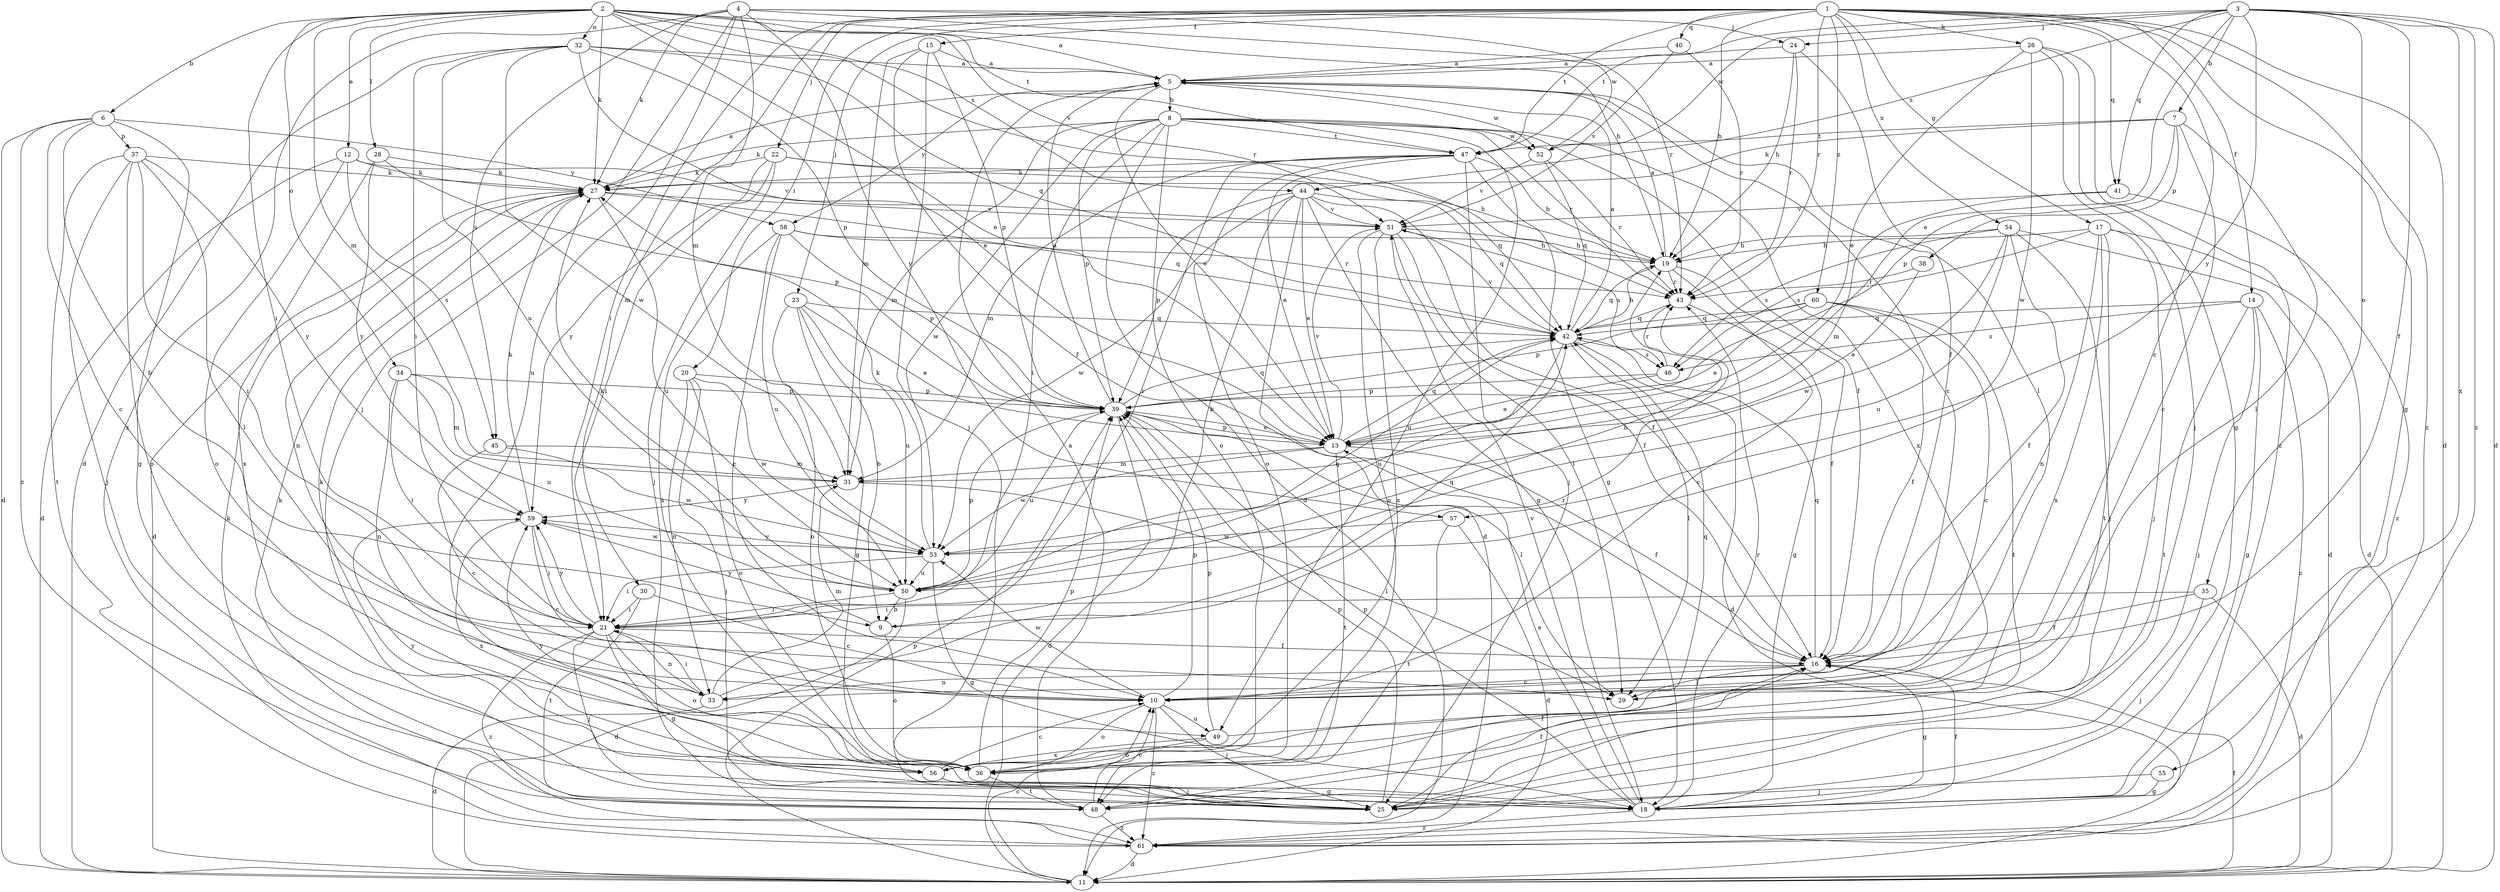 strict digraph  {
	2 -> 5 [label=a];
	15 -> 5 [label=a];
	19 -> 5 [label=a];
	24 -> 5 [label=a];
	26 -> 5 [label=a];
	27 -> 5 [label=a];
	32 -> 5 [label=a];
	39 -> 5 [label=a];
	40 -> 5 [label=a];
	42 -> 5 [label=a];
	48 -> 5 [label=a];
	2 -> 6 [label=b];
	3 -> 7 [label=b];
	5 -> 8 [label=b];
	6 -> 9 [label=b];
	23 -> 9 [label=b];
	44 -> 9 [label=b];
	50 -> 9 [label=b];
	1 -> 10 [label=c];
	5 -> 10 [label=c];
	6 -> 10 [label=c];
	7 -> 10 [label=c];
	11 -> 10 [label=c];
	16 -> 10 [label=c];
	19 -> 10 [label=c];
	30 -> 10 [label=c];
	45 -> 10 [label=c];
	48 -> 10 [label=c];
	56 -> 10 [label=c];
	58 -> 10 [label=c];
	59 -> 10 [label=c];
	60 -> 10 [label=c];
	1 -> 11 [label=d];
	3 -> 11 [label=d];
	6 -> 11 [label=d];
	8 -> 11 [label=d];
	12 -> 11 [label=d];
	17 -> 11 [label=d];
	27 -> 11 [label=d];
	32 -> 11 [label=d];
	33 -> 11 [label=d];
	35 -> 11 [label=d];
	39 -> 11 [label=d];
	42 -> 11 [label=d];
	44 -> 11 [label=d];
	50 -> 11 [label=d];
	54 -> 11 [label=d];
	57 -> 11 [label=d];
	61 -> 11 [label=d];
	2 -> 12 [label=e];
	2 -> 13 [label=e];
	3 -> 13 [label=e];
	5 -> 13 [label=e];
	18 -> 13 [label=e];
	23 -> 13 [label=e];
	26 -> 13 [label=e];
	32 -> 13 [label=e];
	38 -> 13 [label=e];
	39 -> 13 [label=e];
	44 -> 13 [label=e];
	46 -> 13 [label=e];
	47 -> 13 [label=e];
	60 -> 13 [label=e];
	1 -> 14 [label=f];
	1 -> 15 [label=f];
	3 -> 16 [label=f];
	8 -> 16 [label=f];
	11 -> 16 [label=f];
	13 -> 16 [label=f];
	15 -> 16 [label=f];
	18 -> 16 [label=f];
	19 -> 16 [label=f];
	21 -> 16 [label=f];
	24 -> 16 [label=f];
	25 -> 16 [label=f];
	35 -> 16 [label=f];
	36 -> 16 [label=f];
	44 -> 16 [label=f];
	51 -> 16 [label=f];
	54 -> 16 [label=f];
	60 -> 16 [label=f];
	1 -> 17 [label=g];
	1 -> 18 [label=g];
	6 -> 18 [label=g];
	14 -> 18 [label=g];
	16 -> 18 [label=g];
	21 -> 18 [label=g];
	23 -> 18 [label=g];
	26 -> 18 [label=g];
	43 -> 18 [label=g];
	44 -> 18 [label=g];
	47 -> 18 [label=g];
	53 -> 18 [label=g];
	55 -> 18 [label=g];
	56 -> 18 [label=g];
	1 -> 19 [label=h];
	2 -> 19 [label=h];
	17 -> 19 [label=h];
	22 -> 19 [label=h];
	24 -> 19 [label=h];
	42 -> 19 [label=h];
	47 -> 19 [label=h];
	50 -> 19 [label=h];
	51 -> 19 [label=h];
	54 -> 19 [label=h];
	58 -> 19 [label=h];
	1 -> 20 [label=i];
	1 -> 21 [label=i];
	2 -> 21 [label=i];
	8 -> 21 [label=i];
	22 -> 21 [label=i];
	30 -> 21 [label=i];
	32 -> 21 [label=i];
	33 -> 21 [label=i];
	34 -> 21 [label=i];
	35 -> 21 [label=i];
	37 -> 21 [label=i];
	47 -> 21 [label=i];
	50 -> 21 [label=i];
	53 -> 21 [label=i];
	59 -> 21 [label=i];
	1 -> 22 [label=j];
	1 -> 23 [label=j];
	3 -> 24 [label=j];
	4 -> 24 [label=j];
	4 -> 25 [label=j];
	10 -> 25 [label=j];
	14 -> 25 [label=j];
	15 -> 25 [label=j];
	17 -> 25 [label=j];
	20 -> 25 [label=j];
	21 -> 25 [label=j];
	22 -> 25 [label=j];
	26 -> 25 [label=j];
	35 -> 25 [label=j];
	37 -> 25 [label=j];
	47 -> 25 [label=j];
	54 -> 25 [label=j];
	55 -> 25 [label=j];
	56 -> 25 [label=j];
	1 -> 26 [label=k];
	2 -> 27 [label=k];
	4 -> 27 [label=k];
	7 -> 27 [label=k];
	8 -> 27 [label=k];
	12 -> 27 [label=k];
	22 -> 27 [label=k];
	28 -> 27 [label=k];
	37 -> 27 [label=k];
	47 -> 27 [label=k];
	48 -> 27 [label=k];
	50 -> 27 [label=k];
	53 -> 27 [label=k];
	56 -> 27 [label=k];
	59 -> 27 [label=k];
	61 -> 27 [label=k];
	2 -> 28 [label=l];
	5 -> 29 [label=l];
	7 -> 29 [label=l];
	16 -> 29 [label=l];
	31 -> 29 [label=l];
	37 -> 29 [label=l];
	39 -> 29 [label=l];
	42 -> 29 [label=l];
	51 -> 29 [label=l];
	1 -> 30 [label=m];
	2 -> 31 [label=m];
	4 -> 31 [label=m];
	8 -> 31 [label=m];
	13 -> 31 [label=m];
	15 -> 31 [label=m];
	33 -> 31 [label=m];
	34 -> 31 [label=m];
	41 -> 31 [label=m];
	45 -> 31 [label=m];
	47 -> 31 [label=m];
	2 -> 32 [label=n];
	16 -> 33 [label=n];
	17 -> 33 [label=n];
	20 -> 33 [label=n];
	21 -> 33 [label=n];
	27 -> 33 [label=n];
	34 -> 33 [label=n];
	2 -> 34 [label=o];
	3 -> 35 [label=o];
	8 -> 36 [label=o];
	9 -> 36 [label=o];
	10 -> 36 [label=o];
	12 -> 36 [label=o];
	20 -> 36 [label=o];
	21 -> 36 [label=o];
	23 -> 36 [label=o];
	37 -> 36 [label=o];
	47 -> 36 [label=o];
	49 -> 36 [label=o];
	51 -> 36 [label=o];
	6 -> 37 [label=p];
	7 -> 38 [label=p];
	7 -> 39 [label=p];
	8 -> 39 [label=p];
	10 -> 39 [label=p];
	11 -> 39 [label=p];
	13 -> 39 [label=p];
	15 -> 39 [label=p];
	18 -> 39 [label=p];
	20 -> 39 [label=p];
	25 -> 39 [label=p];
	28 -> 39 [label=p];
	32 -> 39 [label=p];
	34 -> 39 [label=p];
	36 -> 39 [label=p];
	44 -> 39 [label=p];
	46 -> 39 [label=p];
	49 -> 39 [label=p];
	50 -> 39 [label=p];
	58 -> 39 [label=p];
	60 -> 39 [label=p];
	1 -> 40 [label=q];
	1 -> 41 [label=q];
	3 -> 41 [label=q];
	9 -> 42 [label=q];
	13 -> 42 [label=q];
	14 -> 42 [label=q];
	16 -> 42 [label=q];
	19 -> 42 [label=q];
	22 -> 42 [label=q];
	23 -> 42 [label=q];
	27 -> 42 [label=q];
	32 -> 42 [label=q];
	39 -> 42 [label=q];
	43 -> 42 [label=q];
	44 -> 42 [label=q];
	49 -> 42 [label=q];
	50 -> 42 [label=q];
	52 -> 42 [label=q];
	60 -> 42 [label=q];
	1 -> 43 [label=r];
	2 -> 43 [label=r];
	4 -> 43 [label=r];
	8 -> 43 [label=r];
	18 -> 43 [label=r];
	19 -> 43 [label=r];
	24 -> 43 [label=r];
	33 -> 43 [label=r];
	38 -> 43 [label=r];
	40 -> 43 [label=r];
	46 -> 43 [label=r];
	52 -> 43 [label=r];
	58 -> 43 [label=r];
	2 -> 44 [label=s];
	3 -> 44 [label=s];
	4 -> 45 [label=s];
	12 -> 45 [label=s];
	14 -> 46 [label=s];
	17 -> 46 [label=s];
	42 -> 46 [label=s];
	51 -> 46 [label=s];
	54 -> 46 [label=s];
	1 -> 47 [label=t];
	2 -> 47 [label=t];
	3 -> 47 [label=t];
	7 -> 47 [label=t];
	8 -> 47 [label=t];
	13 -> 48 [label=t];
	14 -> 48 [label=t];
	17 -> 48 [label=t];
	30 -> 48 [label=t];
	36 -> 48 [label=t];
	37 -> 48 [label=t];
	57 -> 48 [label=t];
	60 -> 48 [label=t];
	4 -> 49 [label=u];
	8 -> 49 [label=u];
	10 -> 49 [label=u];
	23 -> 50 [label=u];
	27 -> 50 [label=u];
	32 -> 50 [label=u];
	34 -> 50 [label=u];
	39 -> 50 [label=u];
	42 -> 50 [label=u];
	53 -> 50 [label=u];
	54 -> 50 [label=u];
	58 -> 50 [label=u];
	2 -> 51 [label=v];
	12 -> 51 [label=v];
	13 -> 51 [label=v];
	18 -> 51 [label=v];
	27 -> 51 [label=v];
	40 -> 51 [label=v];
	41 -> 51 [label=v];
	42 -> 51 [label=v];
	44 -> 51 [label=v];
	52 -> 51 [label=v];
	3 -> 52 [label=w];
	4 -> 52 [label=w];
	5 -> 52 [label=w];
	8 -> 52 [label=w];
	8 -> 53 [label=w];
	10 -> 53 [label=w];
	13 -> 53 [label=w];
	20 -> 53 [label=w];
	26 -> 53 [label=w];
	32 -> 53 [label=w];
	44 -> 53 [label=w];
	45 -> 53 [label=w];
	54 -> 53 [label=w];
	57 -> 53 [label=w];
	59 -> 53 [label=w];
	1 -> 54 [label=x];
	3 -> 55 [label=x];
	8 -> 56 [label=x];
	17 -> 56 [label=x];
	28 -> 56 [label=x];
	49 -> 56 [label=x];
	51 -> 56 [label=x];
	58 -> 56 [label=x];
	59 -> 56 [label=x];
	3 -> 57 [label=y];
	4 -> 57 [label=y];
	5 -> 58 [label=y];
	6 -> 58 [label=y];
	9 -> 59 [label=y];
	21 -> 59 [label=y];
	22 -> 59 [label=y];
	28 -> 59 [label=y];
	31 -> 59 [label=y];
	36 -> 59 [label=y];
	37 -> 59 [label=y];
	53 -> 59 [label=y];
	56 -> 59 [label=y];
	1 -> 60 [label=z];
	1 -> 61 [label=z];
	3 -> 61 [label=z];
	4 -> 61 [label=z];
	6 -> 61 [label=z];
	10 -> 61 [label=z];
	14 -> 61 [label=z];
	18 -> 61 [label=z];
	21 -> 61 [label=z];
	26 -> 61 [label=z];
	41 -> 61 [label=z];
	48 -> 61 [label=z];
}
